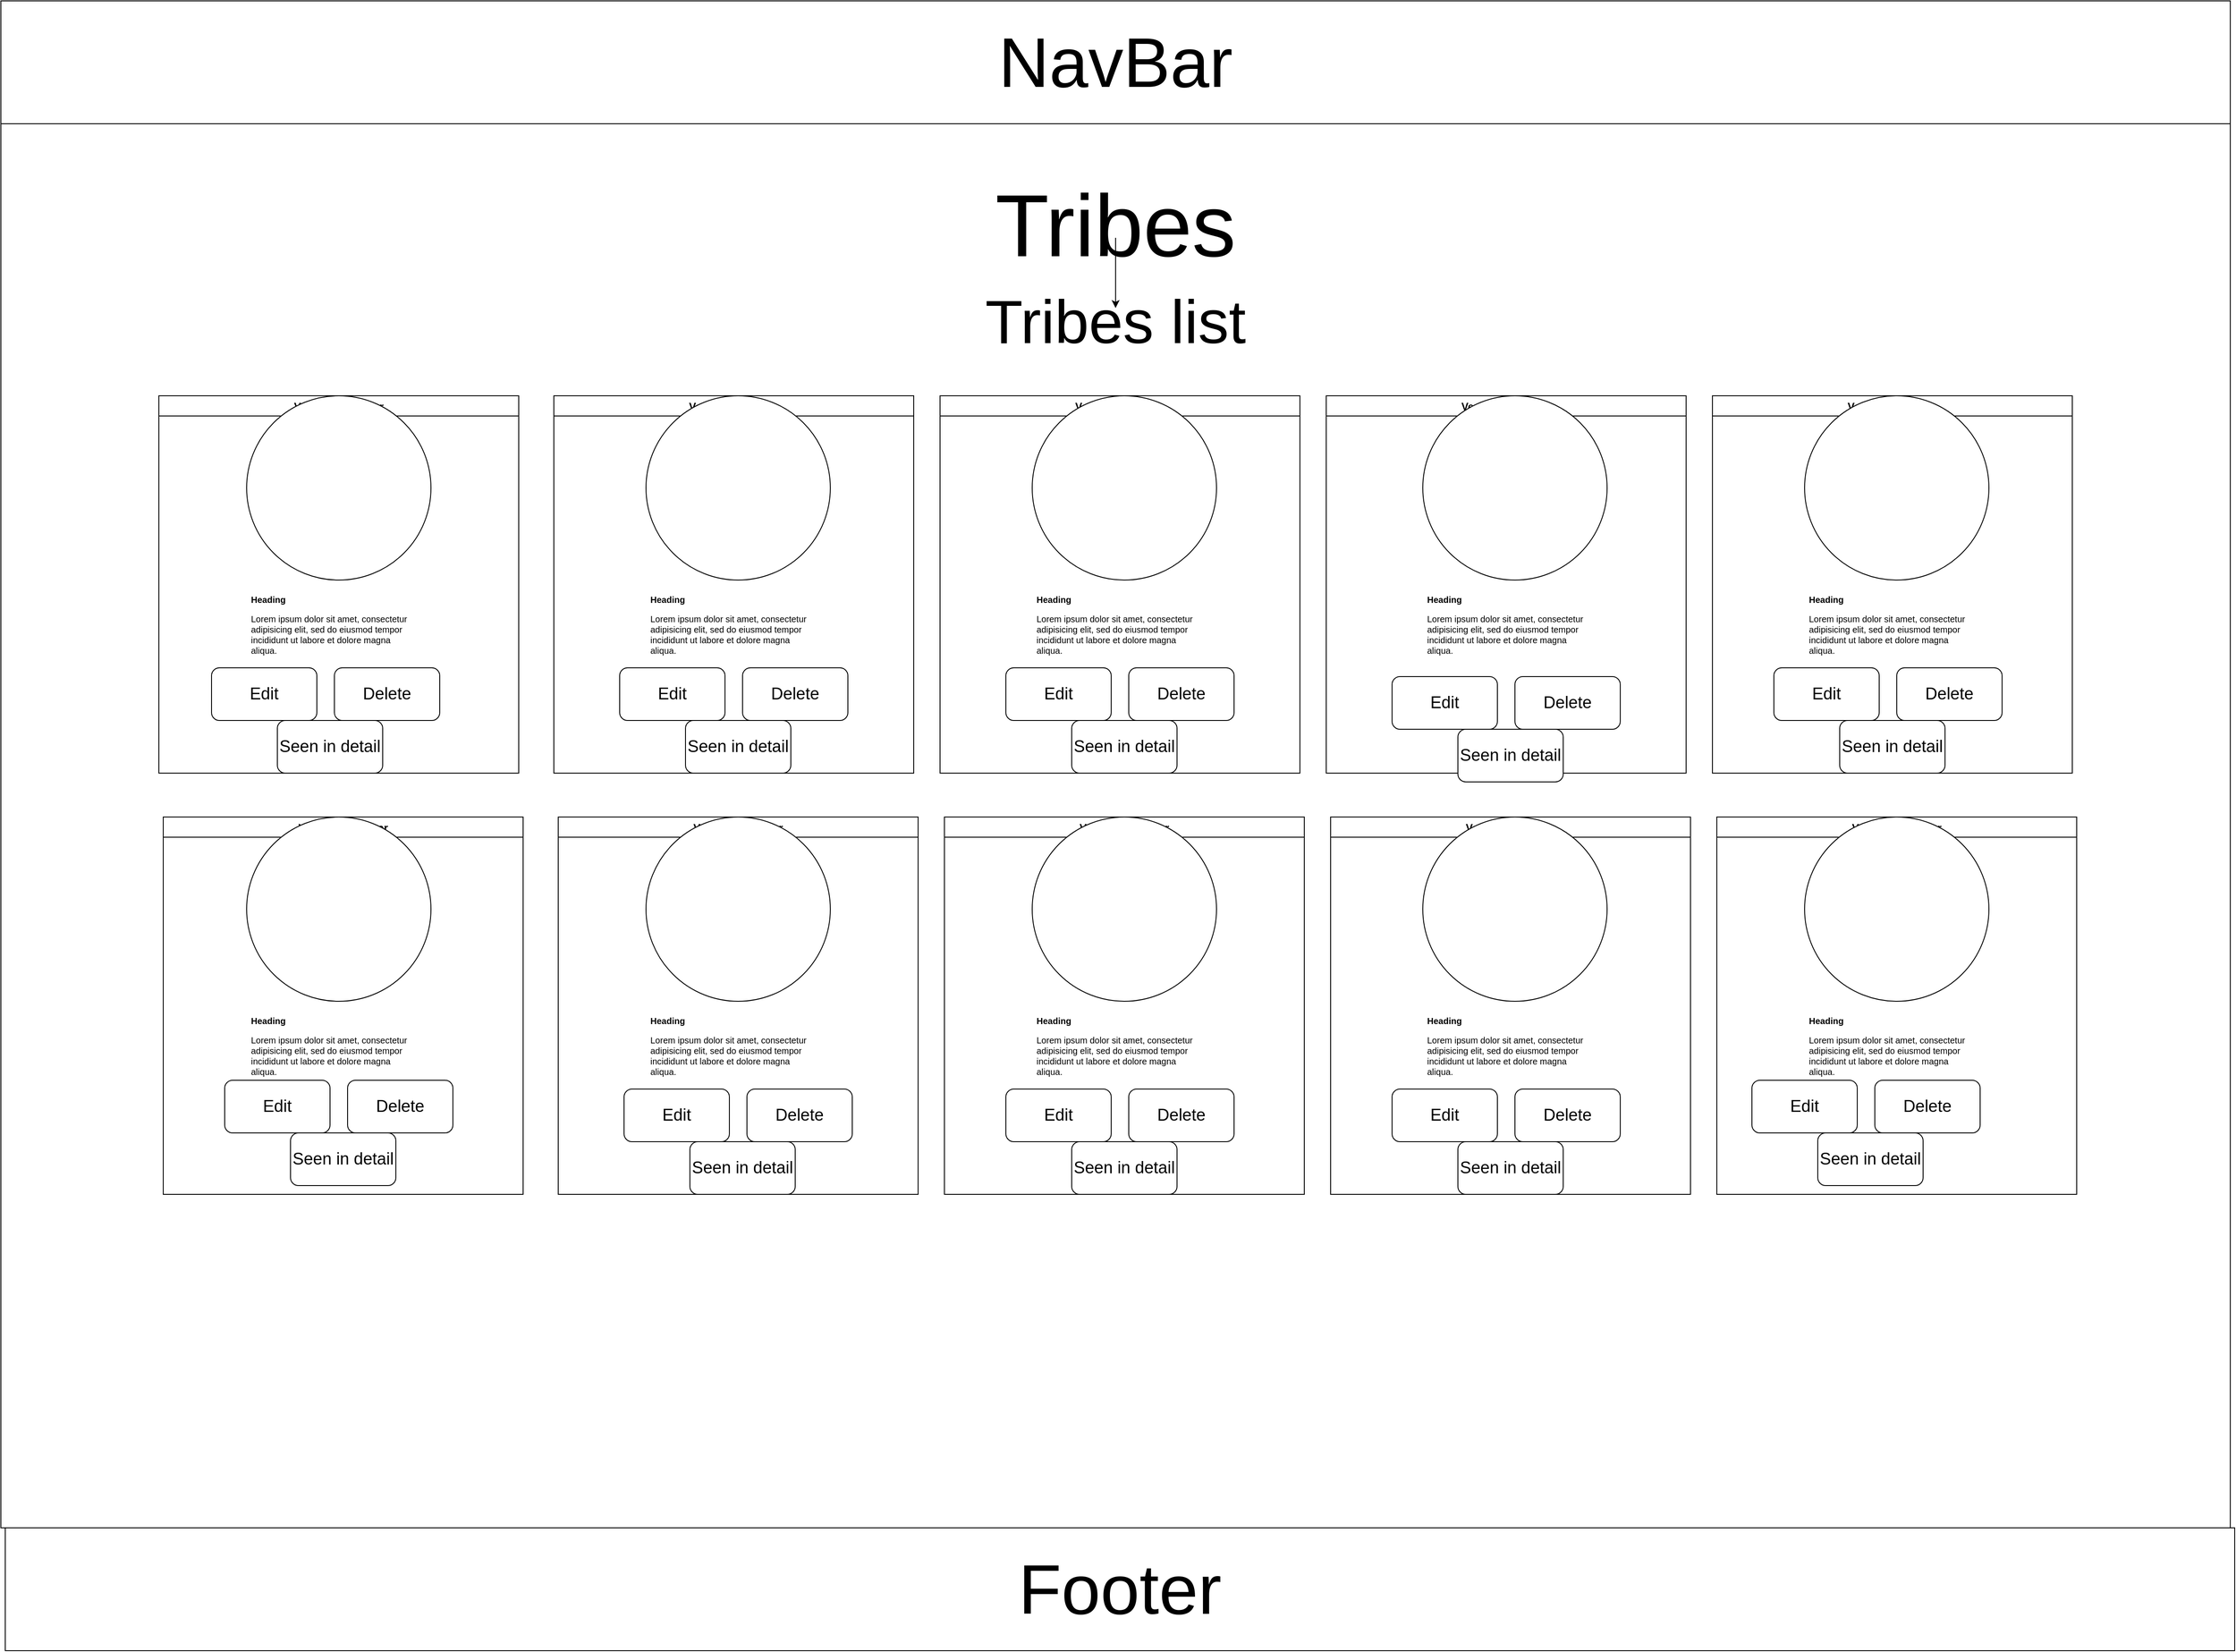 <mxfile version="20.5.1" type="device"><diagram id="Rvn3GRy7DW8bPHe5F2Ie" name="Page-1"><mxGraphModel dx="4544" dy="2618" grid="1" gridSize="10" guides="1" tooltips="1" connect="1" arrows="1" fold="1" page="1" pageScale="1" pageWidth="850" pageHeight="1100" math="0" shadow="0"><root><mxCell id="0"/><mxCell id="1" parent="0"/><mxCell id="o9kVTl-1ywNQwZbZCLeC-21" value="" style="edgeStyle=orthogonalEdgeStyle;rounded=0;orthogonalLoop=1;jettySize=auto;html=1;fontSize=100;" parent="1" source="o9kVTl-1ywNQwZbZCLeC-1" target="o9kVTl-1ywNQwZbZCLeC-19" edge="1"><mxGeometry relative="1" as="geometry"/></mxCell><mxCell id="o9kVTl-1ywNQwZbZCLeC-1" value="&lt;font style=&quot;font-size: 80px;&quot;&gt;NavBar&lt;/font&gt;" style="rounded=0;whiteSpace=wrap;html=1;" parent="1" vertex="1"><mxGeometry x="-1700" y="-1100" width="2540" height="140" as="geometry"/></mxCell><mxCell id="o9kVTl-1ywNQwZbZCLeC-5" value="" style="rounded=0;whiteSpace=wrap;html=1;fontSize=80;" parent="1" vertex="1"><mxGeometry x="-1700" y="-960" width="2540" height="1600" as="geometry"/></mxCell><mxCell id="o9kVTl-1ywNQwZbZCLeC-6" value="&lt;font style=&quot;font-size: 80px;&quot;&gt;Footer&lt;/font&gt;" style="rounded=0;whiteSpace=wrap;html=1;" parent="1" vertex="1"><mxGeometry x="-1695" y="640" width="2540" height="140" as="geometry"/></mxCell><mxCell id="o9kVTl-1ywNQwZbZCLeC-7" value="Vertical Container" style="swimlane;fontSize=12;" parent="1" vertex="1"><mxGeometry x="-1070" y="-650" width="410" height="430" as="geometry"/></mxCell><mxCell id="o9kVTl-1ywNQwZbZCLeC-25" value="" style="ellipse;whiteSpace=wrap;html=1;aspect=fixed;fontSize=70;" parent="o9kVTl-1ywNQwZbZCLeC-7" vertex="1"><mxGeometry x="105" width="210" height="210" as="geometry"/></mxCell><mxCell id="o9kVTl-1ywNQwZbZCLeC-26" value="&lt;h1 style=&quot;font-size: 10px;&quot;&gt;&lt;font style=&quot;font-size: 10px;&quot;&gt;Heading&lt;/font&gt;&lt;/h1&gt;&lt;p style=&quot;font-size: 10px;&quot;&gt;&lt;font style=&quot;font-size: 10px;&quot;&gt;Lorem ipsum dolor sit amet, consectetur adipisicing elit, sed do eiusmod tempor incididunt ut labore et dolore magna aliqua.&lt;/font&gt;&lt;/p&gt;" style="text;html=1;strokeColor=none;fillColor=none;spacing=5;spacingTop=-20;whiteSpace=wrap;overflow=hidden;rounded=0;fontSize=70;" parent="o9kVTl-1ywNQwZbZCLeC-7" vertex="1"><mxGeometry x="105" y="230" width="190" height="120" as="geometry"/></mxCell><mxCell id="o9kVTl-1ywNQwZbZCLeC-8" value="Vertical Container" style="swimlane;fontSize=12;" parent="1" vertex="1"><mxGeometry x="-630" y="-650" width="410" height="430" as="geometry"/></mxCell><mxCell id="o9kVTl-1ywNQwZbZCLeC-31" value="" style="ellipse;whiteSpace=wrap;html=1;aspect=fixed;fontSize=70;" parent="o9kVTl-1ywNQwZbZCLeC-8" vertex="1"><mxGeometry x="105" width="210" height="210" as="geometry"/></mxCell><mxCell id="o9kVTl-1ywNQwZbZCLeC-32" value="&lt;h1 style=&quot;font-size: 10px;&quot;&gt;&lt;font style=&quot;font-size: 10px;&quot;&gt;Heading&lt;/font&gt;&lt;/h1&gt;&lt;p style=&quot;font-size: 10px;&quot;&gt;&lt;font style=&quot;font-size: 10px;&quot;&gt;Lorem ipsum dolor sit amet, consectetur adipisicing elit, sed do eiusmod tempor incididunt ut labore et dolore magna aliqua.&lt;/font&gt;&lt;/p&gt;" style="text;html=1;strokeColor=none;fillColor=none;spacing=5;spacingTop=-20;whiteSpace=wrap;overflow=hidden;rounded=0;fontSize=70;" parent="o9kVTl-1ywNQwZbZCLeC-8" vertex="1"><mxGeometry x="105" y="230" width="190" height="120" as="geometry"/></mxCell><mxCell id="Qcz_el6EUlNu03mpIrP9-7" value="&lt;font style=&quot;font-size: 19px;&quot;&gt;Edit&lt;/font&gt;" style="rounded=1;whiteSpace=wrap;html=1;" vertex="1" parent="o9kVTl-1ywNQwZbZCLeC-8"><mxGeometry x="75" y="310" width="120" height="60" as="geometry"/></mxCell><mxCell id="Qcz_el6EUlNu03mpIrP9-8" value="&lt;font style=&quot;font-size: 19px;&quot;&gt;Delete&lt;/font&gt;" style="rounded=1;whiteSpace=wrap;html=1;" vertex="1" parent="o9kVTl-1ywNQwZbZCLeC-8"><mxGeometry x="215" y="310" width="120" height="60" as="geometry"/></mxCell><mxCell id="Qcz_el6EUlNu03mpIrP9-9" value="&lt;font style=&quot;font-size: 19px;&quot;&gt;Seen in detail&lt;br&gt;&lt;/font&gt;" style="rounded=1;whiteSpace=wrap;html=1;" vertex="1" parent="o9kVTl-1ywNQwZbZCLeC-8"><mxGeometry x="150" y="370" width="120" height="60" as="geometry"/></mxCell><mxCell id="o9kVTl-1ywNQwZbZCLeC-9" value="Vertical Container" style="swimlane;fontSize=12;" parent="1" vertex="1"><mxGeometry x="-190" y="-650" width="410" height="430" as="geometry"/></mxCell><mxCell id="o9kVTl-1ywNQwZbZCLeC-10" value="Vertical Container" style="swimlane;fontSize=12;" parent="1" vertex="1"><mxGeometry x="250" y="-650" width="410" height="430" as="geometry"/></mxCell><mxCell id="o9kVTl-1ywNQwZbZCLeC-11" value="Vertical Container" style="swimlane;fontSize=12;" parent="1" vertex="1"><mxGeometry x="-1520" y="-650" width="410" height="430" as="geometry"/></mxCell><mxCell id="o9kVTl-1ywNQwZbZCLeC-23" value="" style="ellipse;whiteSpace=wrap;html=1;aspect=fixed;fontSize=70;" parent="o9kVTl-1ywNQwZbZCLeC-11" vertex="1"><mxGeometry x="100" width="210" height="210" as="geometry"/></mxCell><mxCell id="o9kVTl-1ywNQwZbZCLeC-24" value="&lt;h1 style=&quot;font-size: 10px;&quot;&gt;&lt;font style=&quot;font-size: 10px;&quot;&gt;Heading&lt;/font&gt;&lt;/h1&gt;&lt;p style=&quot;font-size: 10px;&quot;&gt;&lt;font style=&quot;font-size: 10px;&quot;&gt;Lorem ipsum dolor sit amet, consectetur adipisicing elit, sed do eiusmod tempor incididunt ut labore et dolore magna aliqua.&lt;/font&gt;&lt;/p&gt;" style="text;html=1;strokeColor=none;fillColor=none;spacing=5;spacingTop=-20;whiteSpace=wrap;overflow=hidden;rounded=0;fontSize=70;" parent="o9kVTl-1ywNQwZbZCLeC-11" vertex="1"><mxGeometry x="100" y="230" width="190" height="120" as="geometry"/></mxCell><mxCell id="Qcz_el6EUlNu03mpIrP9-1" value="&lt;font style=&quot;font-size: 19px;&quot;&gt;Edit&lt;/font&gt;" style="rounded=1;whiteSpace=wrap;html=1;" vertex="1" parent="o9kVTl-1ywNQwZbZCLeC-11"><mxGeometry x="60" y="310" width="120" height="60" as="geometry"/></mxCell><mxCell id="Qcz_el6EUlNu03mpIrP9-2" value="&lt;font style=&quot;font-size: 19px;&quot;&gt;Delete&lt;/font&gt;" style="rounded=1;whiteSpace=wrap;html=1;" vertex="1" parent="o9kVTl-1ywNQwZbZCLeC-11"><mxGeometry x="200" y="310" width="120" height="60" as="geometry"/></mxCell><mxCell id="o9kVTl-1ywNQwZbZCLeC-14" value="Vertical Container" style="swimlane;fontSize=12;" parent="1" vertex="1"><mxGeometry x="-1065" y="-170" width="410" height="430" as="geometry"/></mxCell><mxCell id="o9kVTl-1ywNQwZbZCLeC-29" value="" style="ellipse;whiteSpace=wrap;html=1;aspect=fixed;fontSize=70;" parent="o9kVTl-1ywNQwZbZCLeC-14" vertex="1"><mxGeometry x="100" width="210" height="210" as="geometry"/></mxCell><mxCell id="o9kVTl-1ywNQwZbZCLeC-30" value="&lt;h1 style=&quot;font-size: 10px;&quot;&gt;&lt;font style=&quot;font-size: 10px;&quot;&gt;Heading&lt;/font&gt;&lt;/h1&gt;&lt;p style=&quot;font-size: 10px;&quot;&gt;&lt;font style=&quot;font-size: 10px;&quot;&gt;Lorem ipsum dolor sit amet, consectetur adipisicing elit, sed do eiusmod tempor incididunt ut labore et dolore magna aliqua.&lt;/font&gt;&lt;/p&gt;" style="text;html=1;strokeColor=none;fillColor=none;spacing=5;spacingTop=-20;whiteSpace=wrap;overflow=hidden;rounded=0;fontSize=70;" parent="o9kVTl-1ywNQwZbZCLeC-14" vertex="1"><mxGeometry x="100" y="230" width="190" height="120" as="geometry"/></mxCell><mxCell id="Qcz_el6EUlNu03mpIrP9-41" value="&lt;font style=&quot;font-size: 19px;&quot;&gt;Edit&lt;/font&gt;" style="rounded=1;whiteSpace=wrap;html=1;" vertex="1" parent="o9kVTl-1ywNQwZbZCLeC-14"><mxGeometry x="75" y="310" width="120" height="60" as="geometry"/></mxCell><mxCell id="Qcz_el6EUlNu03mpIrP9-42" value="&lt;font style=&quot;font-size: 19px;&quot;&gt;Delete&lt;/font&gt;" style="rounded=1;whiteSpace=wrap;html=1;" vertex="1" parent="o9kVTl-1ywNQwZbZCLeC-14"><mxGeometry x="215" y="310" width="120" height="60" as="geometry"/></mxCell><mxCell id="Qcz_el6EUlNu03mpIrP9-43" value="&lt;font style=&quot;font-size: 19px;&quot;&gt;Seen in detail&lt;br&gt;&lt;/font&gt;" style="rounded=1;whiteSpace=wrap;html=1;" vertex="1" parent="o9kVTl-1ywNQwZbZCLeC-14"><mxGeometry x="150" y="370" width="120" height="60" as="geometry"/></mxCell><mxCell id="o9kVTl-1ywNQwZbZCLeC-15" value="Vertical Container" style="swimlane;fontSize=12;" parent="1" vertex="1"><mxGeometry x="-625" y="-170" width="410" height="430" as="geometry"/></mxCell><mxCell id="o9kVTl-1ywNQwZbZCLeC-37" value="" style="ellipse;whiteSpace=wrap;html=1;aspect=fixed;fontSize=70;" parent="o9kVTl-1ywNQwZbZCLeC-15" vertex="1"><mxGeometry x="100" width="210" height="210" as="geometry"/></mxCell><mxCell id="o9kVTl-1ywNQwZbZCLeC-38" value="&lt;h1 style=&quot;font-size: 10px;&quot;&gt;&lt;font style=&quot;font-size: 10px;&quot;&gt;Heading&lt;/font&gt;&lt;/h1&gt;&lt;p style=&quot;font-size: 10px;&quot;&gt;&lt;font style=&quot;font-size: 10px;&quot;&gt;Lorem ipsum dolor sit amet, consectetur adipisicing elit, sed do eiusmod tempor incididunt ut labore et dolore magna aliqua.&lt;/font&gt;&lt;/p&gt;" style="text;html=1;strokeColor=none;fillColor=none;spacing=5;spacingTop=-20;whiteSpace=wrap;overflow=hidden;rounded=0;fontSize=70;" parent="o9kVTl-1ywNQwZbZCLeC-15" vertex="1"><mxGeometry x="100" y="230" width="190" height="120" as="geometry"/></mxCell><mxCell id="Qcz_el6EUlNu03mpIrP9-44" value="&lt;font style=&quot;font-size: 19px;&quot;&gt;Edit&lt;/font&gt;" style="rounded=1;whiteSpace=wrap;html=1;" vertex="1" parent="o9kVTl-1ywNQwZbZCLeC-15"><mxGeometry x="70" y="310" width="120" height="60" as="geometry"/></mxCell><mxCell id="Qcz_el6EUlNu03mpIrP9-45" value="&lt;font style=&quot;font-size: 19px;&quot;&gt;Delete&lt;/font&gt;" style="rounded=1;whiteSpace=wrap;html=1;" vertex="1" parent="o9kVTl-1ywNQwZbZCLeC-15"><mxGeometry x="210" y="310" width="120" height="60" as="geometry"/></mxCell><mxCell id="Qcz_el6EUlNu03mpIrP9-46" value="&lt;font style=&quot;font-size: 19px;&quot;&gt;Seen in detail&lt;br&gt;&lt;/font&gt;" style="rounded=1;whiteSpace=wrap;html=1;" vertex="1" parent="o9kVTl-1ywNQwZbZCLeC-15"><mxGeometry x="145" y="370" width="120" height="60" as="geometry"/></mxCell><mxCell id="o9kVTl-1ywNQwZbZCLeC-16" value="Vertical Container" style="swimlane;fontSize=12;" parent="1" vertex="1"><mxGeometry x="-185" y="-170" width="410" height="430" as="geometry"/></mxCell><mxCell id="o9kVTl-1ywNQwZbZCLeC-17" value="Vertical Container" style="swimlane;fontSize=12;" parent="1" vertex="1"><mxGeometry x="255" y="-170" width="410" height="430" as="geometry"/></mxCell><mxCell id="o9kVTl-1ywNQwZbZCLeC-39" value="" style="ellipse;whiteSpace=wrap;html=1;aspect=fixed;fontSize=70;" parent="o9kVTl-1ywNQwZbZCLeC-17" vertex="1"><mxGeometry x="100" width="210" height="210" as="geometry"/></mxCell><mxCell id="o9kVTl-1ywNQwZbZCLeC-40" value="&lt;h1 style=&quot;font-size: 10px;&quot;&gt;&lt;font style=&quot;font-size: 10px;&quot;&gt;Heading&lt;/font&gt;&lt;/h1&gt;&lt;p style=&quot;font-size: 10px;&quot;&gt;&lt;font style=&quot;font-size: 10px;&quot;&gt;Lorem ipsum dolor sit amet, consectetur adipisicing elit, sed do eiusmod tempor incididunt ut labore et dolore magna aliqua.&lt;/font&gt;&lt;/p&gt;" style="text;html=1;strokeColor=none;fillColor=none;spacing=5;spacingTop=-20;whiteSpace=wrap;overflow=hidden;rounded=0;fontSize=70;" parent="o9kVTl-1ywNQwZbZCLeC-17" vertex="1"><mxGeometry x="100" y="230" width="190" height="120" as="geometry"/></mxCell><mxCell id="o9kVTl-1ywNQwZbZCLeC-41" value="" style="ellipse;whiteSpace=wrap;html=1;aspect=fixed;fontSize=70;" parent="o9kVTl-1ywNQwZbZCLeC-17" vertex="1"><mxGeometry x="100" y="-480" width="210" height="210" as="geometry"/></mxCell><mxCell id="o9kVTl-1ywNQwZbZCLeC-42" value="&lt;h1 style=&quot;font-size: 10px;&quot;&gt;&lt;font style=&quot;font-size: 10px;&quot;&gt;Heading&lt;/font&gt;&lt;/h1&gt;&lt;p style=&quot;font-size: 10px;&quot;&gt;&lt;font style=&quot;font-size: 10px;&quot;&gt;Lorem ipsum dolor sit amet, consectetur adipisicing elit, sed do eiusmod tempor incididunt ut labore et dolore magna aliqua.&lt;/font&gt;&lt;/p&gt;" style="text;html=1;strokeColor=none;fillColor=none;spacing=5;spacingTop=-20;whiteSpace=wrap;overflow=hidden;rounded=0;fontSize=70;" parent="o9kVTl-1ywNQwZbZCLeC-17" vertex="1"><mxGeometry x="100" y="-250" width="190" height="120" as="geometry"/></mxCell><mxCell id="Qcz_el6EUlNu03mpIrP9-53" value="&lt;font style=&quot;font-size: 19px;&quot;&gt;Edit&lt;/font&gt;" style="rounded=1;whiteSpace=wrap;html=1;" vertex="1" parent="o9kVTl-1ywNQwZbZCLeC-17"><mxGeometry x="65" y="-170" width="120" height="60" as="geometry"/></mxCell><mxCell id="Qcz_el6EUlNu03mpIrP9-54" value="&lt;font style=&quot;font-size: 19px;&quot;&gt;Delete&lt;/font&gt;" style="rounded=1;whiteSpace=wrap;html=1;" vertex="1" parent="o9kVTl-1ywNQwZbZCLeC-17"><mxGeometry x="205" y="-170" width="120" height="60" as="geometry"/></mxCell><mxCell id="Qcz_el6EUlNu03mpIrP9-55" value="&lt;font style=&quot;font-size: 19px;&quot;&gt;Seen in detail&lt;br&gt;&lt;/font&gt;" style="rounded=1;whiteSpace=wrap;html=1;" vertex="1" parent="o9kVTl-1ywNQwZbZCLeC-17"><mxGeometry x="140" y="-110" width="120" height="60" as="geometry"/></mxCell><mxCell id="Qcz_el6EUlNu03mpIrP9-56" value="&lt;font style=&quot;font-size: 19px;&quot;&gt;Edit&lt;/font&gt;" style="rounded=1;whiteSpace=wrap;html=1;" vertex="1" parent="o9kVTl-1ywNQwZbZCLeC-17"><mxGeometry x="40" y="300" width="120" height="60" as="geometry"/></mxCell><mxCell id="Qcz_el6EUlNu03mpIrP9-57" value="&lt;font style=&quot;font-size: 19px;&quot;&gt;Delete&lt;/font&gt;" style="rounded=1;whiteSpace=wrap;html=1;" vertex="1" parent="o9kVTl-1ywNQwZbZCLeC-17"><mxGeometry x="180" y="300" width="120" height="60" as="geometry"/></mxCell><mxCell id="Qcz_el6EUlNu03mpIrP9-58" value="&lt;font style=&quot;font-size: 19px;&quot;&gt;Seen in detail&lt;br&gt;&lt;/font&gt;" style="rounded=1;whiteSpace=wrap;html=1;" vertex="1" parent="o9kVTl-1ywNQwZbZCLeC-17"><mxGeometry x="115" y="360" width="120" height="60" as="geometry"/></mxCell><mxCell id="o9kVTl-1ywNQwZbZCLeC-18" value="Vertical Container" style="swimlane;fontSize=12;" parent="1" vertex="1"><mxGeometry x="-1515" y="-170" width="410" height="430" as="geometry"/></mxCell><mxCell id="o9kVTl-1ywNQwZbZCLeC-22" value="" style="edgeStyle=orthogonalEdgeStyle;rounded=0;orthogonalLoop=1;jettySize=auto;html=1;fontSize=100;" parent="1" source="o9kVTl-1ywNQwZbZCLeC-19" target="o9kVTl-1ywNQwZbZCLeC-20" edge="1"><mxGeometry relative="1" as="geometry"/></mxCell><mxCell id="o9kVTl-1ywNQwZbZCLeC-19" value="&lt;h1 style=&quot;font-size: 100px;&quot;&gt;&lt;span style=&quot;font-weight: normal;&quot;&gt;Tribes&lt;/span&gt;&lt;/h1&gt;" style="text;html=1;strokeColor=none;fillColor=none;align=center;verticalAlign=middle;whiteSpace=wrap;rounded=0;fontSize=12;" parent="1" vertex="1"><mxGeometry x="-460" y="-860" width="60" height="30" as="geometry"/></mxCell><mxCell id="o9kVTl-1ywNQwZbZCLeC-20" value="&lt;h2&gt;&lt;font size=&quot;1&quot;&gt;&lt;span style=&quot;font-weight: normal; font-size: 70px;&quot;&gt;Tribes list&lt;/span&gt;&lt;/font&gt;&lt;/h2&gt;" style="text;html=1;strokeColor=none;fillColor=none;align=center;verticalAlign=middle;whiteSpace=wrap;rounded=0;fontSize=12;" parent="1" vertex="1"><mxGeometry x="-670" y="-750" width="480" height="30" as="geometry"/></mxCell><mxCell id="o9kVTl-1ywNQwZbZCLeC-27" value="" style="ellipse;whiteSpace=wrap;html=1;aspect=fixed;fontSize=70;" parent="1" vertex="1"><mxGeometry x="-1420" y="-170" width="210" height="210" as="geometry"/></mxCell><mxCell id="o9kVTl-1ywNQwZbZCLeC-28" value="&lt;h1 style=&quot;font-size: 10px;&quot;&gt;&lt;font style=&quot;font-size: 10px;&quot;&gt;Heading&lt;/font&gt;&lt;/h1&gt;&lt;p style=&quot;font-size: 10px;&quot;&gt;&lt;font style=&quot;font-size: 10px;&quot;&gt;Lorem ipsum dolor sit amet, consectetur adipisicing elit, sed do eiusmod tempor incididunt ut labore et dolore magna aliqua.&lt;/font&gt;&lt;/p&gt;" style="text;html=1;strokeColor=none;fillColor=none;spacing=5;spacingTop=-20;whiteSpace=wrap;overflow=hidden;rounded=0;fontSize=70;" parent="1" vertex="1"><mxGeometry x="-1420" y="60" width="190" height="120" as="geometry"/></mxCell><mxCell id="o9kVTl-1ywNQwZbZCLeC-33" value="" style="ellipse;whiteSpace=wrap;html=1;aspect=fixed;fontSize=70;" parent="1" vertex="1"><mxGeometry x="-80" y="-170" width="210" height="210" as="geometry"/></mxCell><mxCell id="o9kVTl-1ywNQwZbZCLeC-34" value="&lt;h1 style=&quot;font-size: 10px;&quot;&gt;&lt;font style=&quot;font-size: 10px;&quot;&gt;Heading&lt;/font&gt;&lt;/h1&gt;&lt;p style=&quot;font-size: 10px;&quot;&gt;&lt;font style=&quot;font-size: 10px;&quot;&gt;Lorem ipsum dolor sit amet, consectetur adipisicing elit, sed do eiusmod tempor incididunt ut labore et dolore magna aliqua.&lt;/font&gt;&lt;/p&gt;" style="text;html=1;strokeColor=none;fillColor=none;spacing=5;spacingTop=-20;whiteSpace=wrap;overflow=hidden;rounded=0;fontSize=70;" parent="1" vertex="1"><mxGeometry x="-80" y="60" width="190" height="120" as="geometry"/></mxCell><mxCell id="o9kVTl-1ywNQwZbZCLeC-35" value="" style="ellipse;whiteSpace=wrap;html=1;aspect=fixed;fontSize=70;" parent="1" vertex="1"><mxGeometry x="-80" y="-650" width="210" height="210" as="geometry"/></mxCell><mxCell id="o9kVTl-1ywNQwZbZCLeC-36" value="&lt;h1 style=&quot;font-size: 10px;&quot;&gt;&lt;font style=&quot;font-size: 10px;&quot;&gt;Heading&lt;/font&gt;&lt;/h1&gt;&lt;p style=&quot;font-size: 10px;&quot;&gt;&lt;font style=&quot;font-size: 10px;&quot;&gt;Lorem ipsum dolor sit amet, consectetur adipisicing elit, sed do eiusmod tempor incididunt ut labore et dolore magna aliqua.&lt;/font&gt;&lt;/p&gt;" style="text;html=1;strokeColor=none;fillColor=none;spacing=5;spacingTop=-20;whiteSpace=wrap;overflow=hidden;rounded=0;fontSize=70;" parent="1" vertex="1"><mxGeometry x="-80" y="-420" width="190" height="120" as="geometry"/></mxCell><mxCell id="Qcz_el6EUlNu03mpIrP9-3" value="&lt;font style=&quot;font-size: 19px;&quot;&gt;Seen in detail&lt;br&gt;&lt;/font&gt;" style="rounded=1;whiteSpace=wrap;html=1;" vertex="1" parent="1"><mxGeometry x="-1385" y="-280" width="120" height="60" as="geometry"/></mxCell><mxCell id="Qcz_el6EUlNu03mpIrP9-4" value="&lt;font style=&quot;font-size: 19px;&quot;&gt;Edit&lt;/font&gt;" style="rounded=1;whiteSpace=wrap;html=1;" vertex="1" parent="1"><mxGeometry x="-995" y="-340" width="120" height="60" as="geometry"/></mxCell><mxCell id="Qcz_el6EUlNu03mpIrP9-5" value="&lt;font style=&quot;font-size: 19px;&quot;&gt;Delete&lt;/font&gt;" style="rounded=1;whiteSpace=wrap;html=1;" vertex="1" parent="1"><mxGeometry x="-855" y="-340" width="120" height="60" as="geometry"/></mxCell><mxCell id="Qcz_el6EUlNu03mpIrP9-6" value="&lt;font style=&quot;font-size: 19px;&quot;&gt;Seen in detail&lt;br&gt;&lt;/font&gt;" style="rounded=1;whiteSpace=wrap;html=1;" vertex="1" parent="1"><mxGeometry x="-920" y="-280" width="120" height="60" as="geometry"/></mxCell><mxCell id="Qcz_el6EUlNu03mpIrP9-38" value="&lt;font style=&quot;font-size: 19px;&quot;&gt;Edit&lt;/font&gt;" style="rounded=1;whiteSpace=wrap;html=1;" vertex="1" parent="1"><mxGeometry x="-1445" y="130" width="120" height="60" as="geometry"/></mxCell><mxCell id="Qcz_el6EUlNu03mpIrP9-39" value="&lt;font style=&quot;font-size: 19px;&quot;&gt;Delete&lt;/font&gt;" style="rounded=1;whiteSpace=wrap;html=1;" vertex="1" parent="1"><mxGeometry x="-1305" y="130" width="120" height="60" as="geometry"/></mxCell><mxCell id="Qcz_el6EUlNu03mpIrP9-40" value="&lt;font style=&quot;font-size: 19px;&quot;&gt;Seen in detail&lt;br&gt;&lt;/font&gt;" style="rounded=1;whiteSpace=wrap;html=1;" vertex="1" parent="1"><mxGeometry x="-1370" y="190" width="120" height="60" as="geometry"/></mxCell><mxCell id="Qcz_el6EUlNu03mpIrP9-47" value="&lt;font style=&quot;font-size: 19px;&quot;&gt;Edit&lt;/font&gt;" style="rounded=1;whiteSpace=wrap;html=1;" vertex="1" parent="1"><mxGeometry x="-115" y="140" width="120" height="60" as="geometry"/></mxCell><mxCell id="Qcz_el6EUlNu03mpIrP9-48" value="&lt;font style=&quot;font-size: 19px;&quot;&gt;Delete&lt;/font&gt;" style="rounded=1;whiteSpace=wrap;html=1;" vertex="1" parent="1"><mxGeometry x="25" y="140" width="120" height="60" as="geometry"/></mxCell><mxCell id="Qcz_el6EUlNu03mpIrP9-49" value="&lt;font style=&quot;font-size: 19px;&quot;&gt;Seen in detail&lt;br&gt;&lt;/font&gt;" style="rounded=1;whiteSpace=wrap;html=1;" vertex="1" parent="1"><mxGeometry x="-40" y="200" width="120" height="60" as="geometry"/></mxCell><mxCell id="Qcz_el6EUlNu03mpIrP9-50" value="&lt;font style=&quot;font-size: 19px;&quot;&gt;Edit&lt;/font&gt;" style="rounded=1;whiteSpace=wrap;html=1;" vertex="1" parent="1"><mxGeometry x="-115" y="-330" width="120" height="60" as="geometry"/></mxCell><mxCell id="Qcz_el6EUlNu03mpIrP9-51" value="&lt;font style=&quot;font-size: 19px;&quot;&gt;Delete&lt;/font&gt;" style="rounded=1;whiteSpace=wrap;html=1;" vertex="1" parent="1"><mxGeometry x="25" y="-330" width="120" height="60" as="geometry"/></mxCell><mxCell id="Qcz_el6EUlNu03mpIrP9-52" value="&lt;font style=&quot;font-size: 19px;&quot;&gt;Seen in detail&lt;br&gt;&lt;/font&gt;" style="rounded=1;whiteSpace=wrap;html=1;" vertex="1" parent="1"><mxGeometry x="-40" y="-270" width="120" height="60" as="geometry"/></mxCell></root></mxGraphModel></diagram></mxfile>
